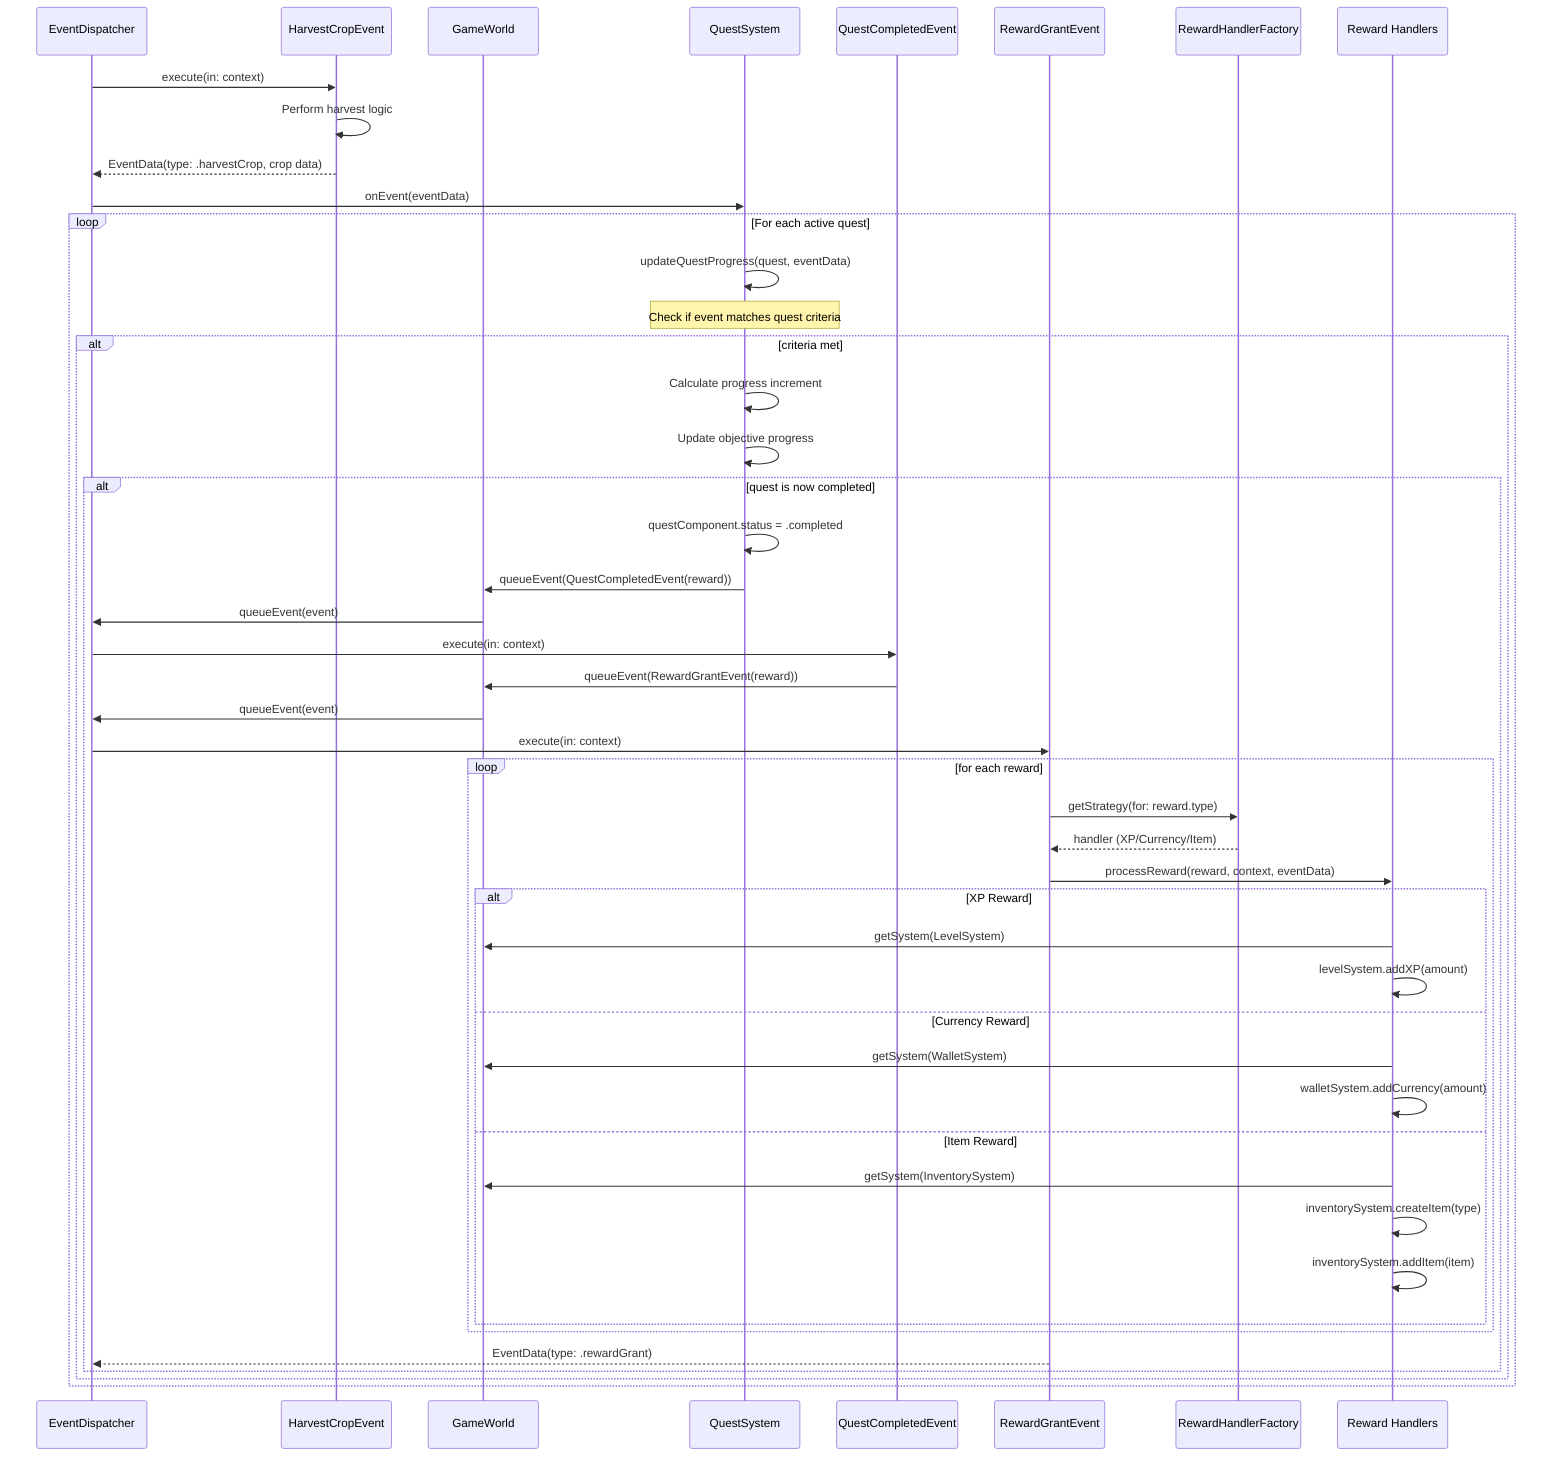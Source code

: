 sequenceDiagram
    participant ED as EventDispatcher
    participant HE as HarvestCropEvent
    participant GW as GameWorld
    participant QS as QuestSystem
    participant QCE as QuestCompletedEvent
    participant RGE as RewardGrantEvent
    participant RHF as RewardHandlerFactory
    participant RH as Reward Handlers
    
    ED->>HE: execute(in: context)
    HE->>HE: Perform harvest logic
    HE-->>ED: EventData(type: .harvestCrop, crop data)
    ED->>QS: onEvent(eventData)
    
    loop For each active quest
        QS->>QS: updateQuestProgress(quest, eventData)
        note over QS: Check if event matches quest criteria
        
        alt criteria met
            QS->>QS: Calculate progress increment
            QS->>QS: Update objective progress
            
            alt quest is now completed
                QS->>QS: questComponent.status = .completed
                QS->>GW: queueEvent(QuestCompletedEvent(reward))
                GW->>ED: queueEvent(event)
                
                ED->>QCE: execute(in: context)
                QCE->>GW: queueEvent(RewardGrantEvent(reward))
                GW->>ED: queueEvent(event)
                
                ED->>RGE: execute(in: context)
                
                loop for each reward
                    RGE->>RHF: getStrategy(for: reward.type)
                    RHF-->>RGE: handler (XP/Currency/Item)
                    
                    RGE->>RH: processReward(reward, context, eventData)
                    
                    alt XP Reward
                        RH->>GW: getSystem(LevelSystem)
                        RH->>RH: levelSystem.addXP(amount)
                    else Currency Reward
                        RH->>GW: getSystem(WalletSystem)
                        RH->>RH: walletSystem.addCurrency(amount)
                    else Item Reward
                        RH->>GW: getSystem(InventorySystem)
                        RH->>RH: inventorySystem.createItem(type)
                        RH->>RH: inventorySystem.addItem(item)
                    end
                end
                
                RGE-->>ED: EventData(type: .rewardGrant)
            end
        end
    end
